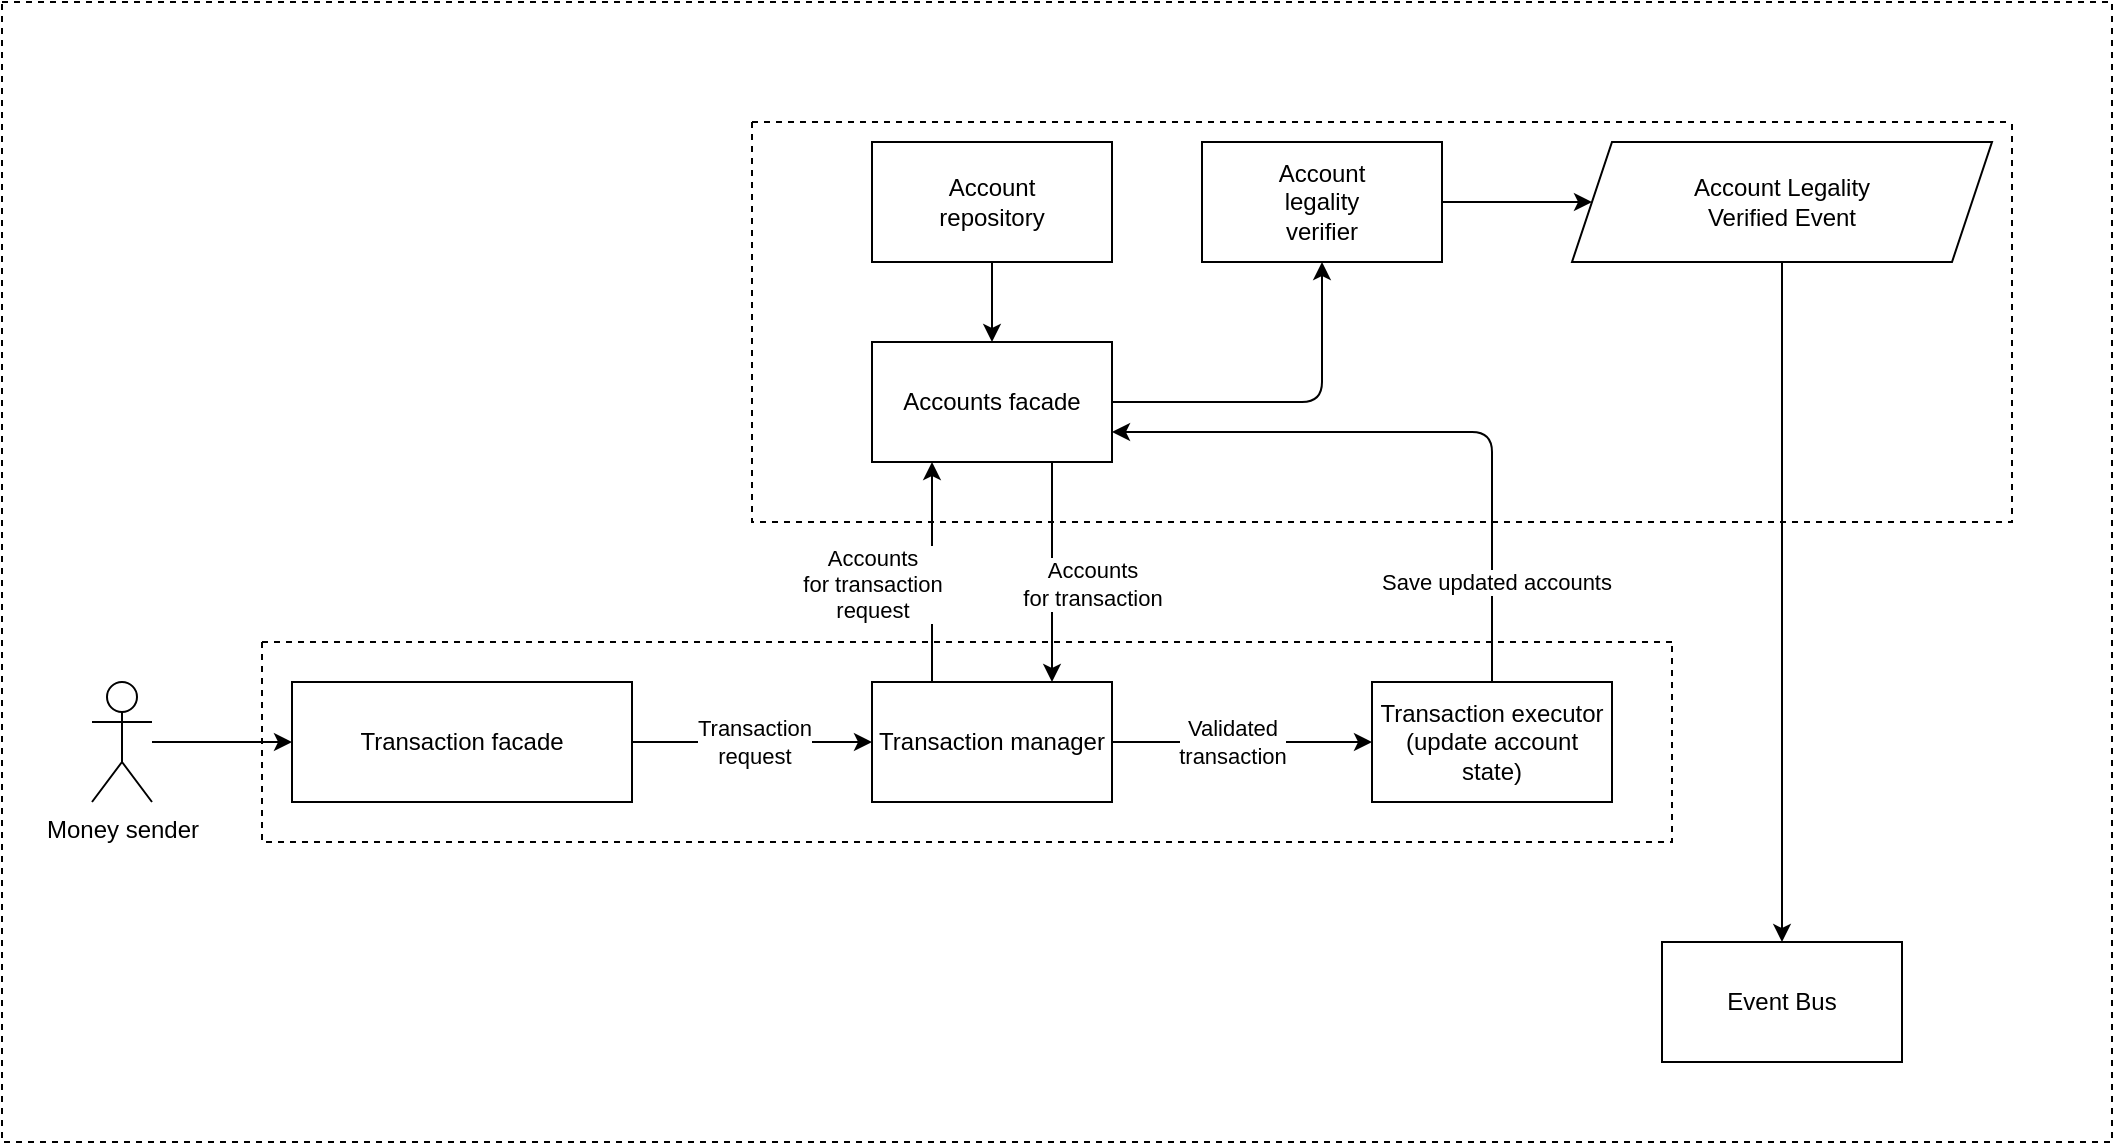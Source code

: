 <mxfile>
    <diagram id="EGk8XtfvNlxafQ26-lW6" name="Page-1">
        <mxGraphModel dx="764" dy="1104" grid="1" gridSize="10" guides="1" tooltips="1" connect="1" arrows="1" fold="1" page="1" pageScale="1" pageWidth="850" pageHeight="1100" math="0" shadow="0">
            <root>
                <mxCell id="0"/>
                <mxCell id="1" parent="0"/>
                <mxCell id="39" value="" style="rounded=0;whiteSpace=wrap;html=1;dashed=1;" vertex="1" parent="1">
                    <mxGeometry x="15" y="40" width="1055" height="570" as="geometry"/>
                </mxCell>
                <mxCell id="8" value="" style="edgeStyle=orthogonalEdgeStyle;html=1;" edge="1" parent="1" source="2" target="4">
                    <mxGeometry relative="1" as="geometry"/>
                </mxCell>
                <mxCell id="2" value="Money sender" style="shape=umlActor;verticalLabelPosition=bottom;verticalAlign=top;html=1;outlineConnect=0;" vertex="1" parent="1">
                    <mxGeometry x="60" y="380" width="30" height="60" as="geometry"/>
                </mxCell>
                <mxCell id="9" style="edgeStyle=orthogonalEdgeStyle;html=1;exitX=1;exitY=0.5;exitDx=0;exitDy=0;entryX=0;entryY=0.5;entryDx=0;entryDy=0;" edge="1" parent="1" source="4" target="5">
                    <mxGeometry relative="1" as="geometry">
                        <mxPoint x="380" y="410" as="targetPoint"/>
                    </mxGeometry>
                </mxCell>
                <mxCell id="24" value="Transaction&lt;br&gt;request" style="edgeLabel;html=1;align=center;verticalAlign=middle;resizable=0;points=[];" vertex="1" connectable="0" parent="9">
                    <mxGeometry x="-0.178" y="-3" relative="1" as="geometry">
                        <mxPoint x="11" y="-3" as="offset"/>
                    </mxGeometry>
                </mxCell>
                <mxCell id="4" value="Transaction facade" style="rounded=0;whiteSpace=wrap;html=1;" vertex="1" parent="1">
                    <mxGeometry x="160" y="380" width="170" height="60" as="geometry"/>
                </mxCell>
                <mxCell id="11" value="" style="edgeStyle=orthogonalEdgeStyle;html=1;" edge="1" parent="1" source="5" target="10">
                    <mxGeometry relative="1" as="geometry"/>
                </mxCell>
                <mxCell id="15" value="Validated&lt;br&gt;transaction" style="edgeLabel;html=1;align=center;verticalAlign=middle;resizable=0;points=[];" vertex="1" connectable="0" parent="11">
                    <mxGeometry x="-0.2" y="1" relative="1" as="geometry">
                        <mxPoint x="8" y="1" as="offset"/>
                    </mxGeometry>
                </mxCell>
                <mxCell id="31" style="edgeStyle=orthogonalEdgeStyle;html=1;exitX=0.25;exitY=0;exitDx=0;exitDy=0;entryX=0.25;entryY=1;entryDx=0;entryDy=0;" edge="1" parent="1" source="5" target="6">
                    <mxGeometry relative="1" as="geometry"/>
                </mxCell>
                <mxCell id="32" value="Accounts&lt;br&gt;for transaction&lt;br&gt;request" style="edgeLabel;html=1;align=center;verticalAlign=middle;resizable=0;points=[];" vertex="1" connectable="0" parent="31">
                    <mxGeometry x="-0.224" y="3" relative="1" as="geometry">
                        <mxPoint x="-27" y="-7" as="offset"/>
                    </mxGeometry>
                </mxCell>
                <mxCell id="5" value="Transaction manager" style="rounded=0;whiteSpace=wrap;html=1;" vertex="1" parent="1">
                    <mxGeometry x="450" y="380" width="120" height="60" as="geometry"/>
                </mxCell>
                <mxCell id="7" style="edgeStyle=orthogonalEdgeStyle;html=1;exitX=0.75;exitY=1;exitDx=0;exitDy=0;entryX=0.75;entryY=0;entryDx=0;entryDy=0;" edge="1" parent="1" source="6" target="5">
                    <mxGeometry relative="1" as="geometry"/>
                </mxCell>
                <mxCell id="30" value="Accounts&lt;br&gt;for transaction" style="edgeLabel;html=1;align=center;verticalAlign=middle;resizable=0;points=[];" vertex="1" connectable="0" parent="7">
                    <mxGeometry x="0.206" y="-1" relative="1" as="geometry">
                        <mxPoint x="21" y="-6" as="offset"/>
                    </mxGeometry>
                </mxCell>
                <mxCell id="37" style="edgeStyle=orthogonalEdgeStyle;html=1;exitX=0.5;exitY=0;exitDx=0;exitDy=0;entryX=1;entryY=0.75;entryDx=0;entryDy=0;" edge="1" parent="1" source="10" target="6">
                    <mxGeometry relative="1" as="geometry"/>
                </mxCell>
                <mxCell id="38" value="Save updated accounts" style="edgeLabel;html=1;align=center;verticalAlign=middle;resizable=0;points=[];" vertex="1" connectable="0" parent="37">
                    <mxGeometry x="-0.682" y="-2" relative="1" as="geometry">
                        <mxPoint as="offset"/>
                    </mxGeometry>
                </mxCell>
                <mxCell id="10" value="Transaction executor&lt;br&gt;(update account state)" style="rounded=0;whiteSpace=wrap;html=1;" vertex="1" parent="1">
                    <mxGeometry x="700" y="380" width="120" height="60" as="geometry"/>
                </mxCell>
                <mxCell id="25" value="" style="swimlane;startSize=0;dashed=1;" vertex="1" parent="1">
                    <mxGeometry x="390" y="100" width="630" height="200" as="geometry"/>
                </mxCell>
                <mxCell id="28" style="edgeStyle=orthogonalEdgeStyle;html=1;exitX=1;exitY=0.5;exitDx=0;exitDy=0;entryX=0.5;entryY=1;entryDx=0;entryDy=0;" edge="1" parent="25" source="6" target="22">
                    <mxGeometry relative="1" as="geometry"/>
                </mxCell>
                <mxCell id="6" value="Accounts facade" style="rounded=0;whiteSpace=wrap;html=1;" vertex="1" parent="25">
                    <mxGeometry x="60" y="110" width="120" height="60" as="geometry"/>
                </mxCell>
                <mxCell id="22" value="Account&lt;br&gt;legality&lt;br&gt;verifier" style="rounded=0;whiteSpace=wrap;html=1;" vertex="1" parent="25">
                    <mxGeometry x="225" y="10" width="120" height="60" as="geometry"/>
                </mxCell>
                <mxCell id="27" value="" style="edgeStyle=orthogonalEdgeStyle;html=1;" edge="1" parent="25" source="26" target="6">
                    <mxGeometry relative="1" as="geometry"/>
                </mxCell>
                <mxCell id="26" value="Account&lt;br&gt;repository" style="rounded=0;whiteSpace=wrap;html=1;" vertex="1" parent="25">
                    <mxGeometry x="60" y="10" width="120" height="60" as="geometry"/>
                </mxCell>
                <mxCell id="21" value="Event Bus" style="rounded=0;whiteSpace=wrap;html=1;" vertex="1" parent="1">
                    <mxGeometry x="845" y="510" width="120" height="60" as="geometry"/>
                </mxCell>
                <mxCell id="35" style="edgeStyle=orthogonalEdgeStyle;html=1;exitX=0.5;exitY=1;exitDx=0;exitDy=0;entryX=0.5;entryY=0;entryDx=0;entryDy=0;" edge="1" parent="1" source="33" target="21">
                    <mxGeometry relative="1" as="geometry"/>
                </mxCell>
                <mxCell id="33" value="Account Legality&lt;br&gt;Verified Event" style="shape=parallelogram;perimeter=parallelogramPerimeter;whiteSpace=wrap;html=1;fixedSize=1;" vertex="1" parent="1">
                    <mxGeometry x="800" y="110" width="210" height="60" as="geometry"/>
                </mxCell>
                <mxCell id="34" style="edgeStyle=orthogonalEdgeStyle;html=1;exitX=1;exitY=0.5;exitDx=0;exitDy=0;entryX=0;entryY=0.5;entryDx=0;entryDy=0;" edge="1" parent="1" source="22" target="33">
                    <mxGeometry relative="1" as="geometry"/>
                </mxCell>
                <mxCell id="36" value="" style="swimlane;startSize=0;dashed=1;" vertex="1" parent="1">
                    <mxGeometry x="145" y="360" width="705" height="100" as="geometry"/>
                </mxCell>
            </root>
        </mxGraphModel>
    </diagram>
</mxfile>